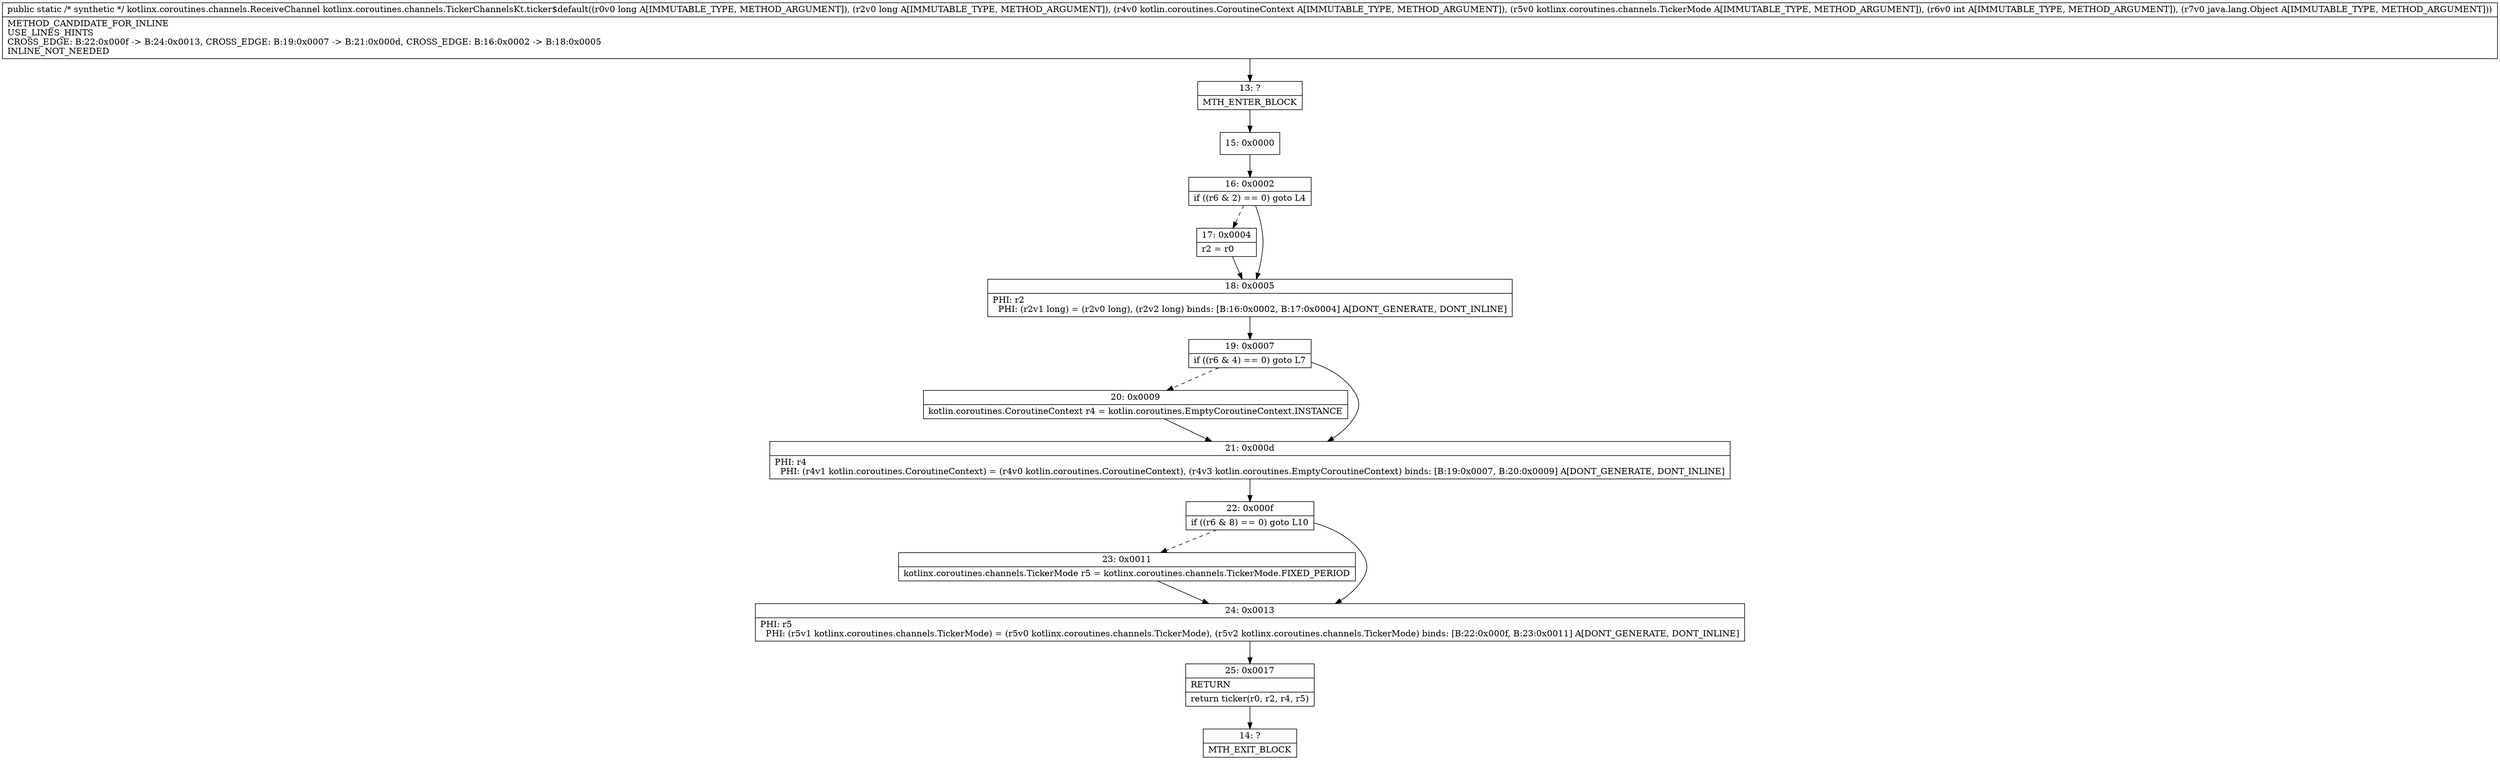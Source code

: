 digraph "CFG forkotlinx.coroutines.channels.TickerChannelsKt.ticker$default(JJLkotlin\/coroutines\/CoroutineContext;Lkotlinx\/coroutines\/channels\/TickerMode;ILjava\/lang\/Object;)Lkotlinx\/coroutines\/channels\/ReceiveChannel;" {
Node_13 [shape=record,label="{13\:\ ?|MTH_ENTER_BLOCK\l}"];
Node_15 [shape=record,label="{15\:\ 0x0000}"];
Node_16 [shape=record,label="{16\:\ 0x0002|if ((r6 & 2) == 0) goto L4\l}"];
Node_17 [shape=record,label="{17\:\ 0x0004|r2 = r0\l}"];
Node_18 [shape=record,label="{18\:\ 0x0005|PHI: r2 \l  PHI: (r2v1 long) = (r2v0 long), (r2v2 long) binds: [B:16:0x0002, B:17:0x0004] A[DONT_GENERATE, DONT_INLINE]\l}"];
Node_19 [shape=record,label="{19\:\ 0x0007|if ((r6 & 4) == 0) goto L7\l}"];
Node_20 [shape=record,label="{20\:\ 0x0009|kotlin.coroutines.CoroutineContext r4 = kotlin.coroutines.EmptyCoroutineContext.INSTANCE\l}"];
Node_21 [shape=record,label="{21\:\ 0x000d|PHI: r4 \l  PHI: (r4v1 kotlin.coroutines.CoroutineContext) = (r4v0 kotlin.coroutines.CoroutineContext), (r4v3 kotlin.coroutines.EmptyCoroutineContext) binds: [B:19:0x0007, B:20:0x0009] A[DONT_GENERATE, DONT_INLINE]\l}"];
Node_22 [shape=record,label="{22\:\ 0x000f|if ((r6 & 8) == 0) goto L10\l}"];
Node_23 [shape=record,label="{23\:\ 0x0011|kotlinx.coroutines.channels.TickerMode r5 = kotlinx.coroutines.channels.TickerMode.FIXED_PERIOD\l}"];
Node_24 [shape=record,label="{24\:\ 0x0013|PHI: r5 \l  PHI: (r5v1 kotlinx.coroutines.channels.TickerMode) = (r5v0 kotlinx.coroutines.channels.TickerMode), (r5v2 kotlinx.coroutines.channels.TickerMode) binds: [B:22:0x000f, B:23:0x0011] A[DONT_GENERATE, DONT_INLINE]\l}"];
Node_25 [shape=record,label="{25\:\ 0x0017|RETURN\l|return ticker(r0, r2, r4, r5)\l}"];
Node_14 [shape=record,label="{14\:\ ?|MTH_EXIT_BLOCK\l}"];
MethodNode[shape=record,label="{public static \/* synthetic *\/ kotlinx.coroutines.channels.ReceiveChannel kotlinx.coroutines.channels.TickerChannelsKt.ticker$default((r0v0 long A[IMMUTABLE_TYPE, METHOD_ARGUMENT]), (r2v0 long A[IMMUTABLE_TYPE, METHOD_ARGUMENT]), (r4v0 kotlin.coroutines.CoroutineContext A[IMMUTABLE_TYPE, METHOD_ARGUMENT]), (r5v0 kotlinx.coroutines.channels.TickerMode A[IMMUTABLE_TYPE, METHOD_ARGUMENT]), (r6v0 int A[IMMUTABLE_TYPE, METHOD_ARGUMENT]), (r7v0 java.lang.Object A[IMMUTABLE_TYPE, METHOD_ARGUMENT]))  | METHOD_CANDIDATE_FOR_INLINE\lUSE_LINES_HINTS\lCROSS_EDGE: B:22:0x000f \-\> B:24:0x0013, CROSS_EDGE: B:19:0x0007 \-\> B:21:0x000d, CROSS_EDGE: B:16:0x0002 \-\> B:18:0x0005\lINLINE_NOT_NEEDED\l}"];
MethodNode -> Node_13;Node_13 -> Node_15;
Node_15 -> Node_16;
Node_16 -> Node_17[style=dashed];
Node_16 -> Node_18;
Node_17 -> Node_18;
Node_18 -> Node_19;
Node_19 -> Node_20[style=dashed];
Node_19 -> Node_21;
Node_20 -> Node_21;
Node_21 -> Node_22;
Node_22 -> Node_23[style=dashed];
Node_22 -> Node_24;
Node_23 -> Node_24;
Node_24 -> Node_25;
Node_25 -> Node_14;
}

